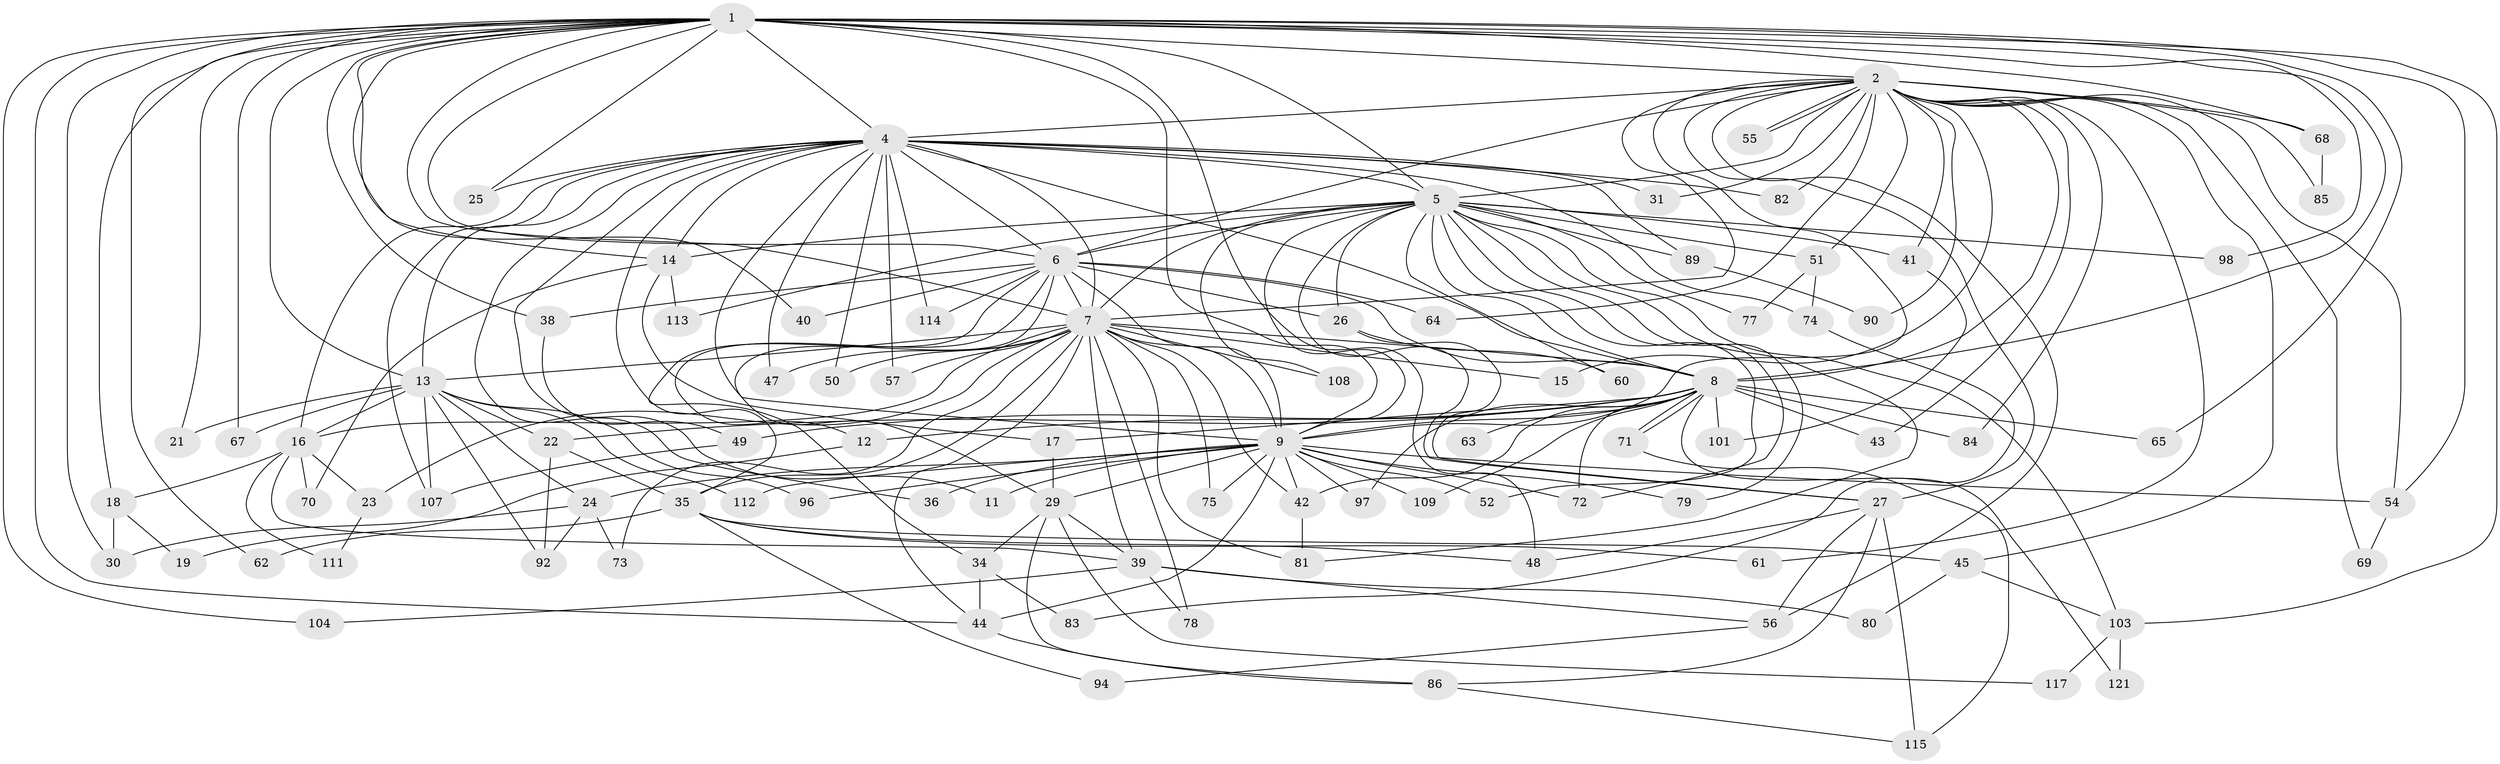 // Generated by graph-tools (version 1.1) at 2025/23/03/03/25 07:23:38]
// undirected, 93 vertices, 218 edges
graph export_dot {
graph [start="1"]
  node [color=gray90,style=filled];
  1 [super="+46"];
  2 [super="+3"];
  4 [super="+53"];
  5 [super="+33"];
  6 [super="+28"];
  7 [super="+99"];
  8 [super="+10"];
  9 [super="+59"];
  11;
  12;
  13 [super="+37"];
  14 [super="+20"];
  15;
  16 [super="+119"];
  17;
  18;
  19;
  21;
  22;
  23;
  24;
  25;
  26;
  27 [super="+95"];
  29 [super="+32"];
  30 [super="+76"];
  31;
  34 [super="+66"];
  35 [super="+58"];
  36;
  38;
  39 [super="+120"];
  40;
  41 [super="+87"];
  42 [super="+100"];
  43;
  44 [super="+102"];
  45;
  47;
  48 [super="+116"];
  49;
  50;
  51;
  52;
  54 [super="+93"];
  55;
  56 [super="+88"];
  57;
  60;
  61;
  62;
  63;
  64;
  65;
  67;
  68;
  69;
  70;
  71;
  72 [super="+91"];
  73;
  74;
  75;
  77;
  78;
  79;
  80;
  81 [super="+110"];
  82;
  83;
  84;
  85;
  86 [super="+106"];
  89;
  90;
  92 [super="+122"];
  94;
  96;
  97;
  98;
  101;
  103 [super="+105"];
  104;
  107 [super="+118"];
  108;
  109;
  111;
  112;
  113;
  114;
  115 [super="+123"];
  117;
  121;
  1 -- 2 [weight=2];
  1 -- 4;
  1 -- 5;
  1 -- 6;
  1 -- 7;
  1 -- 8 [weight=2];
  1 -- 9 [weight=2];
  1 -- 14;
  1 -- 18;
  1 -- 21;
  1 -- 25;
  1 -- 30;
  1 -- 38;
  1 -- 40;
  1 -- 48;
  1 -- 62;
  1 -- 65;
  1 -- 67;
  1 -- 68;
  1 -- 98;
  1 -- 103;
  1 -- 44;
  1 -- 104;
  1 -- 13;
  1 -- 54;
  2 -- 4 [weight=2];
  2 -- 5 [weight=2];
  2 -- 6 [weight=2];
  2 -- 7 [weight=2];
  2 -- 8 [weight=4];
  2 -- 9 [weight=2];
  2 -- 15;
  2 -- 31;
  2 -- 41 [weight=2];
  2 -- 55;
  2 -- 55;
  2 -- 61;
  2 -- 69;
  2 -- 90;
  2 -- 64;
  2 -- 68;
  2 -- 82;
  2 -- 84;
  2 -- 85;
  2 -- 27;
  2 -- 43;
  2 -- 45;
  2 -- 51;
  2 -- 54;
  2 -- 56;
  4 -- 5;
  4 -- 6;
  4 -- 7;
  4 -- 8 [weight=2];
  4 -- 9;
  4 -- 11;
  4 -- 13;
  4 -- 14;
  4 -- 25;
  4 -- 31;
  4 -- 35;
  4 -- 36;
  4 -- 47;
  4 -- 50;
  4 -- 74;
  4 -- 82;
  4 -- 89;
  4 -- 114;
  4 -- 57;
  4 -- 16;
  4 -- 107;
  5 -- 6;
  5 -- 7 [weight=2];
  5 -- 8 [weight=2];
  5 -- 9;
  5 -- 26;
  5 -- 41;
  5 -- 51;
  5 -- 52;
  5 -- 60;
  5 -- 72;
  5 -- 77;
  5 -- 81;
  5 -- 89;
  5 -- 98;
  5 -- 103;
  5 -- 108;
  5 -- 113;
  5 -- 14;
  5 -- 79;
  5 -- 27;
  6 -- 7;
  6 -- 8 [weight=3];
  6 -- 9;
  6 -- 12;
  6 -- 26;
  6 -- 34;
  6 -- 38;
  6 -- 40;
  6 -- 64;
  6 -- 114;
  6 -- 29;
  7 -- 8 [weight=3];
  7 -- 9;
  7 -- 13;
  7 -- 15;
  7 -- 16;
  7 -- 23;
  7 -- 39;
  7 -- 44;
  7 -- 47;
  7 -- 50;
  7 -- 57;
  7 -- 73;
  7 -- 75;
  7 -- 78;
  7 -- 81;
  7 -- 108;
  7 -- 35;
  7 -- 42;
  8 -- 9 [weight=2];
  8 -- 12;
  8 -- 42;
  8 -- 43;
  8 -- 63 [weight=2];
  8 -- 71;
  8 -- 71;
  8 -- 97;
  8 -- 101;
  8 -- 121;
  8 -- 65;
  8 -- 109;
  8 -- 17;
  8 -- 49;
  8 -- 84;
  8 -- 22;
  8 -- 72;
  9 -- 11;
  9 -- 24;
  9 -- 29;
  9 -- 36;
  9 -- 42;
  9 -- 44;
  9 -- 52;
  9 -- 54;
  9 -- 72;
  9 -- 75;
  9 -- 79;
  9 -- 96;
  9 -- 97;
  9 -- 109;
  9 -- 112;
  12 -- 19;
  13 -- 16;
  13 -- 21;
  13 -- 22;
  13 -- 24;
  13 -- 67;
  13 -- 92;
  13 -- 96;
  13 -- 107;
  13 -- 112;
  14 -- 17;
  14 -- 70;
  14 -- 113;
  16 -- 18;
  16 -- 23;
  16 -- 70;
  16 -- 111;
  16 -- 39;
  17 -- 29;
  18 -- 19;
  18 -- 30;
  22 -- 35;
  22 -- 92;
  23 -- 111;
  24 -- 30;
  24 -- 73;
  24 -- 92;
  26 -- 27;
  26 -- 60;
  27 -- 48;
  27 -- 56;
  27 -- 86;
  27 -- 115;
  29 -- 39;
  29 -- 86;
  29 -- 117;
  29 -- 34;
  34 -- 83;
  34 -- 44;
  35 -- 45;
  35 -- 61;
  35 -- 62;
  35 -- 94;
  35 -- 48;
  38 -- 49;
  39 -- 78;
  39 -- 80;
  39 -- 104;
  39 -- 56;
  41 -- 101;
  42 -- 81;
  44 -- 86;
  45 -- 80;
  45 -- 103;
  49 -- 107;
  51 -- 74;
  51 -- 77;
  54 -- 69;
  56 -- 94;
  68 -- 85;
  71 -- 115;
  74 -- 83;
  86 -- 115;
  89 -- 90;
  103 -- 121;
  103 -- 117;
}

